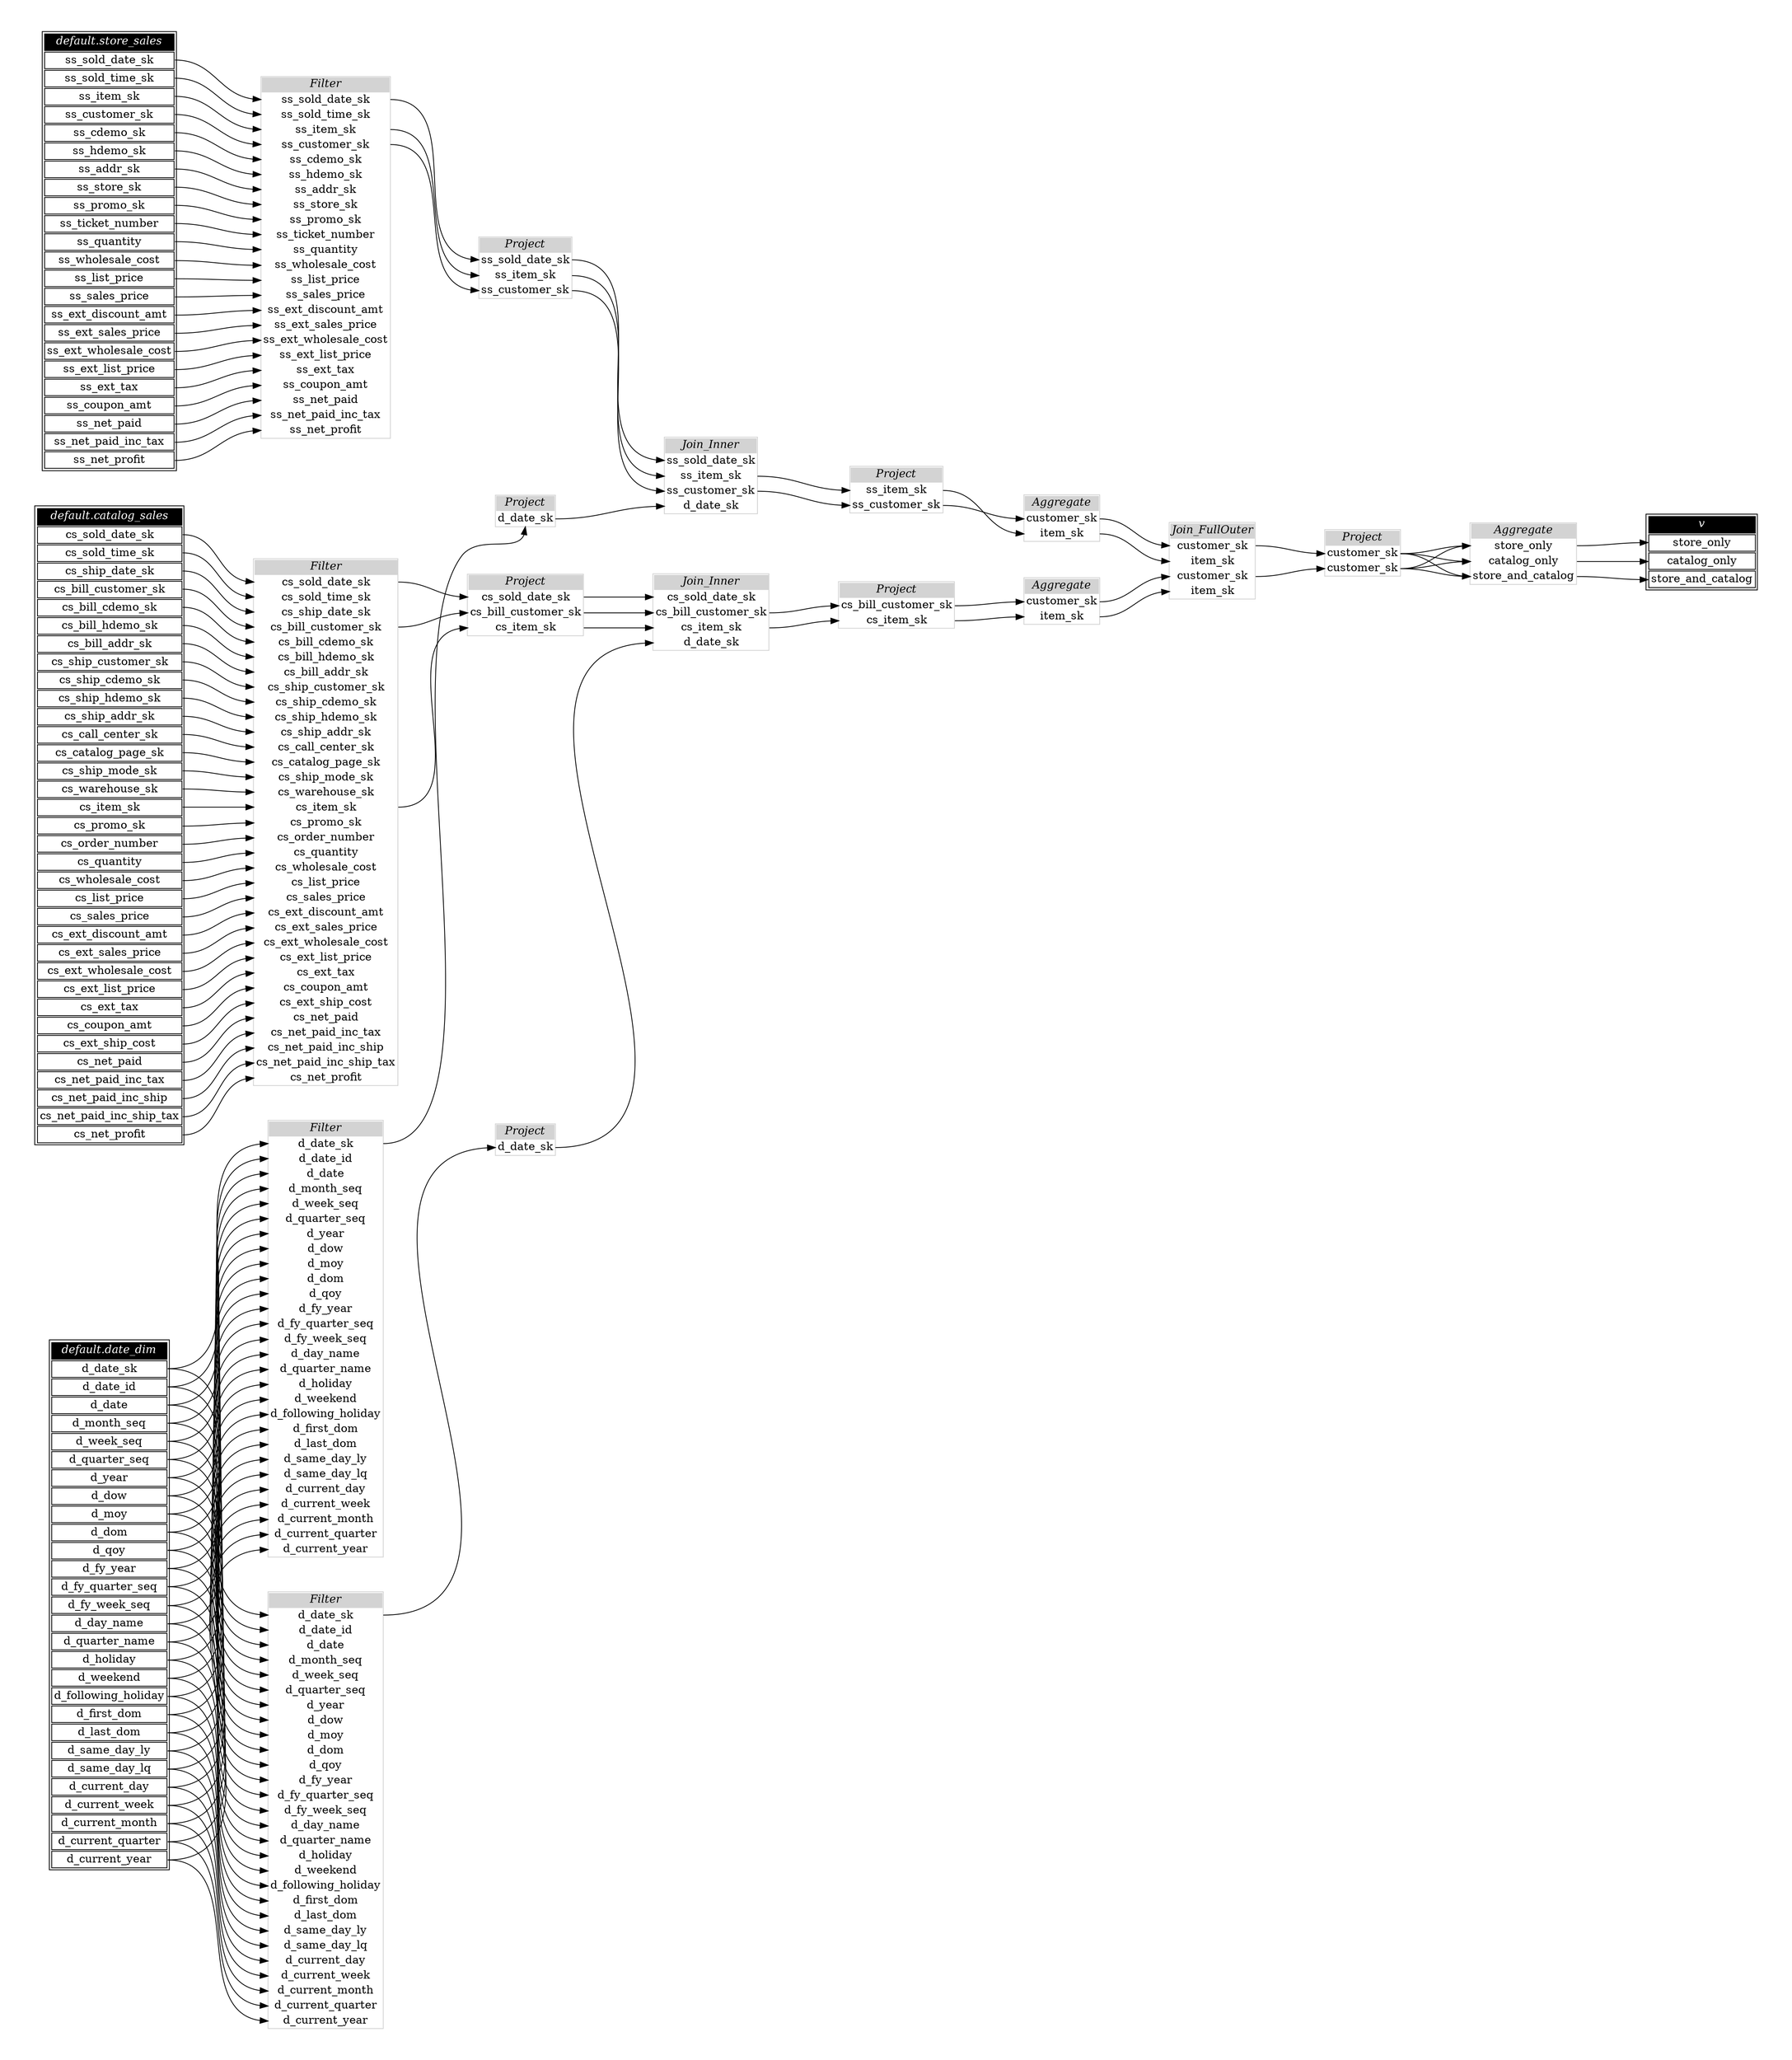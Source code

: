 // Automatically generated by TPCDSFlowTestSuite


digraph {
  graph [pad="0.5" nodesep="0.5" ranksep="1" fontname="Helvetica" rankdir=LR];
  node [shape=plaintext]

  
"Aggregate_2d2b690" [label=<
<table color="lightgray" border="1" cellborder="0" cellspacing="0">
  <tr><td bgcolor="lightgray" port="nodeName"><i>Aggregate</i></td></tr>
  <tr><td port="0">customer_sk</td></tr>
<tr><td port="1">item_sk</td></tr>
</table>>];
     

"Aggregate_968b175" [label=<
<table color="lightgray" border="1" cellborder="0" cellspacing="0">
  <tr><td bgcolor="lightgray" port="nodeName"><i>Aggregate</i></td></tr>
  <tr><td port="0">store_only</td></tr>
<tr><td port="1">catalog_only</td></tr>
<tr><td port="2">store_and_catalog</td></tr>
</table>>];
     

"Aggregate_d3f2460" [label=<
<table color="lightgray" border="1" cellborder="0" cellspacing="0">
  <tr><td bgcolor="lightgray" port="nodeName"><i>Aggregate</i></td></tr>
  <tr><td port="0">customer_sk</td></tr>
<tr><td port="1">item_sk</td></tr>
</table>>];
     

"Filter_1908d5c" [label=<
<table color="lightgray" border="1" cellborder="0" cellspacing="0">
  <tr><td bgcolor="lightgray" port="nodeName"><i>Filter</i></td></tr>
  <tr><td port="0">cs_sold_date_sk</td></tr>
<tr><td port="1">cs_sold_time_sk</td></tr>
<tr><td port="2">cs_ship_date_sk</td></tr>
<tr><td port="3">cs_bill_customer_sk</td></tr>
<tr><td port="4">cs_bill_cdemo_sk</td></tr>
<tr><td port="5">cs_bill_hdemo_sk</td></tr>
<tr><td port="6">cs_bill_addr_sk</td></tr>
<tr><td port="7">cs_ship_customer_sk</td></tr>
<tr><td port="8">cs_ship_cdemo_sk</td></tr>
<tr><td port="9">cs_ship_hdemo_sk</td></tr>
<tr><td port="10">cs_ship_addr_sk</td></tr>
<tr><td port="11">cs_call_center_sk</td></tr>
<tr><td port="12">cs_catalog_page_sk</td></tr>
<tr><td port="13">cs_ship_mode_sk</td></tr>
<tr><td port="14">cs_warehouse_sk</td></tr>
<tr><td port="15">cs_item_sk</td></tr>
<tr><td port="16">cs_promo_sk</td></tr>
<tr><td port="17">cs_order_number</td></tr>
<tr><td port="18">cs_quantity</td></tr>
<tr><td port="19">cs_wholesale_cost</td></tr>
<tr><td port="20">cs_list_price</td></tr>
<tr><td port="21">cs_sales_price</td></tr>
<tr><td port="22">cs_ext_discount_amt</td></tr>
<tr><td port="23">cs_ext_sales_price</td></tr>
<tr><td port="24">cs_ext_wholesale_cost</td></tr>
<tr><td port="25">cs_ext_list_price</td></tr>
<tr><td port="26">cs_ext_tax</td></tr>
<tr><td port="27">cs_coupon_amt</td></tr>
<tr><td port="28">cs_ext_ship_cost</td></tr>
<tr><td port="29">cs_net_paid</td></tr>
<tr><td port="30">cs_net_paid_inc_tax</td></tr>
<tr><td port="31">cs_net_paid_inc_ship</td></tr>
<tr><td port="32">cs_net_paid_inc_ship_tax</td></tr>
<tr><td port="33">cs_net_profit</td></tr>
</table>>];
     

"Filter_2c6fdaa" [label=<
<table color="lightgray" border="1" cellborder="0" cellspacing="0">
  <tr><td bgcolor="lightgray" port="nodeName"><i>Filter</i></td></tr>
  <tr><td port="0">ss_sold_date_sk</td></tr>
<tr><td port="1">ss_sold_time_sk</td></tr>
<tr><td port="2">ss_item_sk</td></tr>
<tr><td port="3">ss_customer_sk</td></tr>
<tr><td port="4">ss_cdemo_sk</td></tr>
<tr><td port="5">ss_hdemo_sk</td></tr>
<tr><td port="6">ss_addr_sk</td></tr>
<tr><td port="7">ss_store_sk</td></tr>
<tr><td port="8">ss_promo_sk</td></tr>
<tr><td port="9">ss_ticket_number</td></tr>
<tr><td port="10">ss_quantity</td></tr>
<tr><td port="11">ss_wholesale_cost</td></tr>
<tr><td port="12">ss_list_price</td></tr>
<tr><td port="13">ss_sales_price</td></tr>
<tr><td port="14">ss_ext_discount_amt</td></tr>
<tr><td port="15">ss_ext_sales_price</td></tr>
<tr><td port="16">ss_ext_wholesale_cost</td></tr>
<tr><td port="17">ss_ext_list_price</td></tr>
<tr><td port="18">ss_ext_tax</td></tr>
<tr><td port="19">ss_coupon_amt</td></tr>
<tr><td port="20">ss_net_paid</td></tr>
<tr><td port="21">ss_net_paid_inc_tax</td></tr>
<tr><td port="22">ss_net_profit</td></tr>
</table>>];
     

"Filter_90fcdea" [label=<
<table color="lightgray" border="1" cellborder="0" cellspacing="0">
  <tr><td bgcolor="lightgray" port="nodeName"><i>Filter</i></td></tr>
  <tr><td port="0">d_date_sk</td></tr>
<tr><td port="1">d_date_id</td></tr>
<tr><td port="2">d_date</td></tr>
<tr><td port="3">d_month_seq</td></tr>
<tr><td port="4">d_week_seq</td></tr>
<tr><td port="5">d_quarter_seq</td></tr>
<tr><td port="6">d_year</td></tr>
<tr><td port="7">d_dow</td></tr>
<tr><td port="8">d_moy</td></tr>
<tr><td port="9">d_dom</td></tr>
<tr><td port="10">d_qoy</td></tr>
<tr><td port="11">d_fy_year</td></tr>
<tr><td port="12">d_fy_quarter_seq</td></tr>
<tr><td port="13">d_fy_week_seq</td></tr>
<tr><td port="14">d_day_name</td></tr>
<tr><td port="15">d_quarter_name</td></tr>
<tr><td port="16">d_holiday</td></tr>
<tr><td port="17">d_weekend</td></tr>
<tr><td port="18">d_following_holiday</td></tr>
<tr><td port="19">d_first_dom</td></tr>
<tr><td port="20">d_last_dom</td></tr>
<tr><td port="21">d_same_day_ly</td></tr>
<tr><td port="22">d_same_day_lq</td></tr>
<tr><td port="23">d_current_day</td></tr>
<tr><td port="24">d_current_week</td></tr>
<tr><td port="25">d_current_month</td></tr>
<tr><td port="26">d_current_quarter</td></tr>
<tr><td port="27">d_current_year</td></tr>
</table>>];
     

"Filter_a1c9ef3" [label=<
<table color="lightgray" border="1" cellborder="0" cellspacing="0">
  <tr><td bgcolor="lightgray" port="nodeName"><i>Filter</i></td></tr>
  <tr><td port="0">d_date_sk</td></tr>
<tr><td port="1">d_date_id</td></tr>
<tr><td port="2">d_date</td></tr>
<tr><td port="3">d_month_seq</td></tr>
<tr><td port="4">d_week_seq</td></tr>
<tr><td port="5">d_quarter_seq</td></tr>
<tr><td port="6">d_year</td></tr>
<tr><td port="7">d_dow</td></tr>
<tr><td port="8">d_moy</td></tr>
<tr><td port="9">d_dom</td></tr>
<tr><td port="10">d_qoy</td></tr>
<tr><td port="11">d_fy_year</td></tr>
<tr><td port="12">d_fy_quarter_seq</td></tr>
<tr><td port="13">d_fy_week_seq</td></tr>
<tr><td port="14">d_day_name</td></tr>
<tr><td port="15">d_quarter_name</td></tr>
<tr><td port="16">d_holiday</td></tr>
<tr><td port="17">d_weekend</td></tr>
<tr><td port="18">d_following_holiday</td></tr>
<tr><td port="19">d_first_dom</td></tr>
<tr><td port="20">d_last_dom</td></tr>
<tr><td port="21">d_same_day_ly</td></tr>
<tr><td port="22">d_same_day_lq</td></tr>
<tr><td port="23">d_current_day</td></tr>
<tr><td port="24">d_current_week</td></tr>
<tr><td port="25">d_current_month</td></tr>
<tr><td port="26">d_current_quarter</td></tr>
<tr><td port="27">d_current_year</td></tr>
</table>>];
     

"Join_FullOuter_b3617ba" [label=<
<table color="lightgray" border="1" cellborder="0" cellspacing="0">
  <tr><td bgcolor="lightgray" port="nodeName"><i>Join_FullOuter</i></td></tr>
  <tr><td port="0">customer_sk</td></tr>
<tr><td port="1">item_sk</td></tr>
<tr><td port="2">customer_sk</td></tr>
<tr><td port="3">item_sk</td></tr>
</table>>];
     

"Join_Inner_12ca2c0" [label=<
<table color="lightgray" border="1" cellborder="0" cellspacing="0">
  <tr><td bgcolor="lightgray" port="nodeName"><i>Join_Inner</i></td></tr>
  <tr><td port="0">cs_sold_date_sk</td></tr>
<tr><td port="1">cs_bill_customer_sk</td></tr>
<tr><td port="2">cs_item_sk</td></tr>
<tr><td port="3">d_date_sk</td></tr>
</table>>];
     

"Join_Inner_984dea1" [label=<
<table color="lightgray" border="1" cellborder="0" cellspacing="0">
  <tr><td bgcolor="lightgray" port="nodeName"><i>Join_Inner</i></td></tr>
  <tr><td port="0">ss_sold_date_sk</td></tr>
<tr><td port="1">ss_item_sk</td></tr>
<tr><td port="2">ss_customer_sk</td></tr>
<tr><td port="3">d_date_sk</td></tr>
</table>>];
     

"Project_12d01d9" [label=<
<table color="lightgray" border="1" cellborder="0" cellspacing="0">
  <tr><td bgcolor="lightgray" port="nodeName"><i>Project</i></td></tr>
  <tr><td port="0">cs_bill_customer_sk</td></tr>
<tr><td port="1">cs_item_sk</td></tr>
</table>>];
     

"Project_42fabb3" [label=<
<table color="lightgray" border="1" cellborder="0" cellspacing="0">
  <tr><td bgcolor="lightgray" port="nodeName"><i>Project</i></td></tr>
  <tr><td port="0">d_date_sk</td></tr>
</table>>];
     

"Project_5ec2a11" [label=<
<table color="lightgray" border="1" cellborder="0" cellspacing="0">
  <tr><td bgcolor="lightgray" port="nodeName"><i>Project</i></td></tr>
  <tr><td port="0">cs_sold_date_sk</td></tr>
<tr><td port="1">cs_bill_customer_sk</td></tr>
<tr><td port="2">cs_item_sk</td></tr>
</table>>];
     

"Project_63dc852" [label=<
<table color="lightgray" border="1" cellborder="0" cellspacing="0">
  <tr><td bgcolor="lightgray" port="nodeName"><i>Project</i></td></tr>
  <tr><td port="0">ss_sold_date_sk</td></tr>
<tr><td port="1">ss_item_sk</td></tr>
<tr><td port="2">ss_customer_sk</td></tr>
</table>>];
     

"Project_6905efb" [label=<
<table color="lightgray" border="1" cellborder="0" cellspacing="0">
  <tr><td bgcolor="lightgray" port="nodeName"><i>Project</i></td></tr>
  <tr><td port="0">ss_item_sk</td></tr>
<tr><td port="1">ss_customer_sk</td></tr>
</table>>];
     

"Project_6d3cdd5" [label=<
<table color="lightgray" border="1" cellborder="0" cellspacing="0">
  <tr><td bgcolor="lightgray" port="nodeName"><i>Project</i></td></tr>
  <tr><td port="0">d_date_sk</td></tr>
</table>>];
     

"Project_a7d4fa5" [label=<
<table color="lightgray" border="1" cellborder="0" cellspacing="0">
  <tr><td bgcolor="lightgray" port="nodeName"><i>Project</i></td></tr>
  <tr><td port="0">customer_sk</td></tr>
<tr><td port="1">customer_sk</td></tr>
</table>>];
     

"default.catalog_sales" [color="black" label=<
<table>
  <tr><td bgcolor="black" port="nodeName"><i><font color="white">default.catalog_sales</font></i></td></tr>
  <tr><td port="0">cs_sold_date_sk</td></tr>
<tr><td port="1">cs_sold_time_sk</td></tr>
<tr><td port="2">cs_ship_date_sk</td></tr>
<tr><td port="3">cs_bill_customer_sk</td></tr>
<tr><td port="4">cs_bill_cdemo_sk</td></tr>
<tr><td port="5">cs_bill_hdemo_sk</td></tr>
<tr><td port="6">cs_bill_addr_sk</td></tr>
<tr><td port="7">cs_ship_customer_sk</td></tr>
<tr><td port="8">cs_ship_cdemo_sk</td></tr>
<tr><td port="9">cs_ship_hdemo_sk</td></tr>
<tr><td port="10">cs_ship_addr_sk</td></tr>
<tr><td port="11">cs_call_center_sk</td></tr>
<tr><td port="12">cs_catalog_page_sk</td></tr>
<tr><td port="13">cs_ship_mode_sk</td></tr>
<tr><td port="14">cs_warehouse_sk</td></tr>
<tr><td port="15">cs_item_sk</td></tr>
<tr><td port="16">cs_promo_sk</td></tr>
<tr><td port="17">cs_order_number</td></tr>
<tr><td port="18">cs_quantity</td></tr>
<tr><td port="19">cs_wholesale_cost</td></tr>
<tr><td port="20">cs_list_price</td></tr>
<tr><td port="21">cs_sales_price</td></tr>
<tr><td port="22">cs_ext_discount_amt</td></tr>
<tr><td port="23">cs_ext_sales_price</td></tr>
<tr><td port="24">cs_ext_wholesale_cost</td></tr>
<tr><td port="25">cs_ext_list_price</td></tr>
<tr><td port="26">cs_ext_tax</td></tr>
<tr><td port="27">cs_coupon_amt</td></tr>
<tr><td port="28">cs_ext_ship_cost</td></tr>
<tr><td port="29">cs_net_paid</td></tr>
<tr><td port="30">cs_net_paid_inc_tax</td></tr>
<tr><td port="31">cs_net_paid_inc_ship</td></tr>
<tr><td port="32">cs_net_paid_inc_ship_tax</td></tr>
<tr><td port="33">cs_net_profit</td></tr>
</table>>];
     

"default.date_dim" [color="black" label=<
<table>
  <tr><td bgcolor="black" port="nodeName"><i><font color="white">default.date_dim</font></i></td></tr>
  <tr><td port="0">d_date_sk</td></tr>
<tr><td port="1">d_date_id</td></tr>
<tr><td port="2">d_date</td></tr>
<tr><td port="3">d_month_seq</td></tr>
<tr><td port="4">d_week_seq</td></tr>
<tr><td port="5">d_quarter_seq</td></tr>
<tr><td port="6">d_year</td></tr>
<tr><td port="7">d_dow</td></tr>
<tr><td port="8">d_moy</td></tr>
<tr><td port="9">d_dom</td></tr>
<tr><td port="10">d_qoy</td></tr>
<tr><td port="11">d_fy_year</td></tr>
<tr><td port="12">d_fy_quarter_seq</td></tr>
<tr><td port="13">d_fy_week_seq</td></tr>
<tr><td port="14">d_day_name</td></tr>
<tr><td port="15">d_quarter_name</td></tr>
<tr><td port="16">d_holiday</td></tr>
<tr><td port="17">d_weekend</td></tr>
<tr><td port="18">d_following_holiday</td></tr>
<tr><td port="19">d_first_dom</td></tr>
<tr><td port="20">d_last_dom</td></tr>
<tr><td port="21">d_same_day_ly</td></tr>
<tr><td port="22">d_same_day_lq</td></tr>
<tr><td port="23">d_current_day</td></tr>
<tr><td port="24">d_current_week</td></tr>
<tr><td port="25">d_current_month</td></tr>
<tr><td port="26">d_current_quarter</td></tr>
<tr><td port="27">d_current_year</td></tr>
</table>>];
     

"default.store_sales" [color="black" label=<
<table>
  <tr><td bgcolor="black" port="nodeName"><i><font color="white">default.store_sales</font></i></td></tr>
  <tr><td port="0">ss_sold_date_sk</td></tr>
<tr><td port="1">ss_sold_time_sk</td></tr>
<tr><td port="2">ss_item_sk</td></tr>
<tr><td port="3">ss_customer_sk</td></tr>
<tr><td port="4">ss_cdemo_sk</td></tr>
<tr><td port="5">ss_hdemo_sk</td></tr>
<tr><td port="6">ss_addr_sk</td></tr>
<tr><td port="7">ss_store_sk</td></tr>
<tr><td port="8">ss_promo_sk</td></tr>
<tr><td port="9">ss_ticket_number</td></tr>
<tr><td port="10">ss_quantity</td></tr>
<tr><td port="11">ss_wholesale_cost</td></tr>
<tr><td port="12">ss_list_price</td></tr>
<tr><td port="13">ss_sales_price</td></tr>
<tr><td port="14">ss_ext_discount_amt</td></tr>
<tr><td port="15">ss_ext_sales_price</td></tr>
<tr><td port="16">ss_ext_wholesale_cost</td></tr>
<tr><td port="17">ss_ext_list_price</td></tr>
<tr><td port="18">ss_ext_tax</td></tr>
<tr><td port="19">ss_coupon_amt</td></tr>
<tr><td port="20">ss_net_paid</td></tr>
<tr><td port="21">ss_net_paid_inc_tax</td></tr>
<tr><td port="22">ss_net_profit</td></tr>
</table>>];
     

"v" [color="black" label=<
<table>
  <tr><td bgcolor="black" port="nodeName"><i><font color="white">v</font></i></td></tr>
  <tr><td port="0">store_only</td></tr>
<tr><td port="1">catalog_only</td></tr>
<tr><td port="2">store_and_catalog</td></tr>
</table>>];
     
  "Aggregate_2d2b690":0 -> "Join_FullOuter_b3617ba":2;
"Aggregate_2d2b690":1 -> "Join_FullOuter_b3617ba":3;
"Aggregate_968b175":0 -> "v":0;
"Aggregate_968b175":1 -> "v":1;
"Aggregate_968b175":2 -> "v":2;
"Aggregate_d3f2460":0 -> "Join_FullOuter_b3617ba":0;
"Aggregate_d3f2460":1 -> "Join_FullOuter_b3617ba":1;
"Filter_1908d5c":0 -> "Project_5ec2a11":0;
"Filter_1908d5c":15 -> "Project_5ec2a11":2;
"Filter_1908d5c":3 -> "Project_5ec2a11":1;
"Filter_2c6fdaa":0 -> "Project_63dc852":0;
"Filter_2c6fdaa":2 -> "Project_63dc852":1;
"Filter_2c6fdaa":3 -> "Project_63dc852":2;
"Filter_90fcdea":0 -> "Project_42fabb3":0;
"Filter_a1c9ef3":0 -> "Project_6d3cdd5":0;
"Join_FullOuter_b3617ba":0 -> "Project_a7d4fa5":0;
"Join_FullOuter_b3617ba":2 -> "Project_a7d4fa5":1;
"Join_Inner_12ca2c0":1 -> "Project_12d01d9":0;
"Join_Inner_12ca2c0":2 -> "Project_12d01d9":1;
"Join_Inner_984dea1":1 -> "Project_6905efb":0;
"Join_Inner_984dea1":2 -> "Project_6905efb":1;
"Project_12d01d9":0 -> "Aggregate_2d2b690":0;
"Project_12d01d9":1 -> "Aggregate_2d2b690":1;
"Project_42fabb3":0 -> "Join_Inner_984dea1":3;
"Project_5ec2a11":0 -> "Join_Inner_12ca2c0":0;
"Project_5ec2a11":1 -> "Join_Inner_12ca2c0":1;
"Project_5ec2a11":2 -> "Join_Inner_12ca2c0":2;
"Project_63dc852":0 -> "Join_Inner_984dea1":0;
"Project_63dc852":1 -> "Join_Inner_984dea1":1;
"Project_63dc852":2 -> "Join_Inner_984dea1":2;
"Project_6905efb":0 -> "Aggregate_d3f2460":1;
"Project_6905efb":1 -> "Aggregate_d3f2460":0;
"Project_6d3cdd5":0 -> "Join_Inner_12ca2c0":3;
"Project_a7d4fa5":0 -> "Aggregate_968b175":0;
"Project_a7d4fa5":0 -> "Aggregate_968b175":1;
"Project_a7d4fa5":0 -> "Aggregate_968b175":2;
"Project_a7d4fa5":1 -> "Aggregate_968b175":0;
"Project_a7d4fa5":1 -> "Aggregate_968b175":1;
"Project_a7d4fa5":1 -> "Aggregate_968b175":2;
"default.catalog_sales":0 -> "Filter_1908d5c":0;
"default.catalog_sales":1 -> "Filter_1908d5c":1;
"default.catalog_sales":10 -> "Filter_1908d5c":10;
"default.catalog_sales":11 -> "Filter_1908d5c":11;
"default.catalog_sales":12 -> "Filter_1908d5c":12;
"default.catalog_sales":13 -> "Filter_1908d5c":13;
"default.catalog_sales":14 -> "Filter_1908d5c":14;
"default.catalog_sales":15 -> "Filter_1908d5c":15;
"default.catalog_sales":16 -> "Filter_1908d5c":16;
"default.catalog_sales":17 -> "Filter_1908d5c":17;
"default.catalog_sales":18 -> "Filter_1908d5c":18;
"default.catalog_sales":19 -> "Filter_1908d5c":19;
"default.catalog_sales":2 -> "Filter_1908d5c":2;
"default.catalog_sales":20 -> "Filter_1908d5c":20;
"default.catalog_sales":21 -> "Filter_1908d5c":21;
"default.catalog_sales":22 -> "Filter_1908d5c":22;
"default.catalog_sales":23 -> "Filter_1908d5c":23;
"default.catalog_sales":24 -> "Filter_1908d5c":24;
"default.catalog_sales":25 -> "Filter_1908d5c":25;
"default.catalog_sales":26 -> "Filter_1908d5c":26;
"default.catalog_sales":27 -> "Filter_1908d5c":27;
"default.catalog_sales":28 -> "Filter_1908d5c":28;
"default.catalog_sales":29 -> "Filter_1908d5c":29;
"default.catalog_sales":3 -> "Filter_1908d5c":3;
"default.catalog_sales":30 -> "Filter_1908d5c":30;
"default.catalog_sales":31 -> "Filter_1908d5c":31;
"default.catalog_sales":32 -> "Filter_1908d5c":32;
"default.catalog_sales":33 -> "Filter_1908d5c":33;
"default.catalog_sales":4 -> "Filter_1908d5c":4;
"default.catalog_sales":5 -> "Filter_1908d5c":5;
"default.catalog_sales":6 -> "Filter_1908d5c":6;
"default.catalog_sales":7 -> "Filter_1908d5c":7;
"default.catalog_sales":8 -> "Filter_1908d5c":8;
"default.catalog_sales":9 -> "Filter_1908d5c":9;
"default.date_dim":0 -> "Filter_90fcdea":0;
"default.date_dim":0 -> "Filter_a1c9ef3":0;
"default.date_dim":1 -> "Filter_90fcdea":1;
"default.date_dim":1 -> "Filter_a1c9ef3":1;
"default.date_dim":10 -> "Filter_90fcdea":10;
"default.date_dim":10 -> "Filter_a1c9ef3":10;
"default.date_dim":11 -> "Filter_90fcdea":11;
"default.date_dim":11 -> "Filter_a1c9ef3":11;
"default.date_dim":12 -> "Filter_90fcdea":12;
"default.date_dim":12 -> "Filter_a1c9ef3":12;
"default.date_dim":13 -> "Filter_90fcdea":13;
"default.date_dim":13 -> "Filter_a1c9ef3":13;
"default.date_dim":14 -> "Filter_90fcdea":14;
"default.date_dim":14 -> "Filter_a1c9ef3":14;
"default.date_dim":15 -> "Filter_90fcdea":15;
"default.date_dim":15 -> "Filter_a1c9ef3":15;
"default.date_dim":16 -> "Filter_90fcdea":16;
"default.date_dim":16 -> "Filter_a1c9ef3":16;
"default.date_dim":17 -> "Filter_90fcdea":17;
"default.date_dim":17 -> "Filter_a1c9ef3":17;
"default.date_dim":18 -> "Filter_90fcdea":18;
"default.date_dim":18 -> "Filter_a1c9ef3":18;
"default.date_dim":19 -> "Filter_90fcdea":19;
"default.date_dim":19 -> "Filter_a1c9ef3":19;
"default.date_dim":2 -> "Filter_90fcdea":2;
"default.date_dim":2 -> "Filter_a1c9ef3":2;
"default.date_dim":20 -> "Filter_90fcdea":20;
"default.date_dim":20 -> "Filter_a1c9ef3":20;
"default.date_dim":21 -> "Filter_90fcdea":21;
"default.date_dim":21 -> "Filter_a1c9ef3":21;
"default.date_dim":22 -> "Filter_90fcdea":22;
"default.date_dim":22 -> "Filter_a1c9ef3":22;
"default.date_dim":23 -> "Filter_90fcdea":23;
"default.date_dim":23 -> "Filter_a1c9ef3":23;
"default.date_dim":24 -> "Filter_90fcdea":24;
"default.date_dim":24 -> "Filter_a1c9ef3":24;
"default.date_dim":25 -> "Filter_90fcdea":25;
"default.date_dim":25 -> "Filter_a1c9ef3":25;
"default.date_dim":26 -> "Filter_90fcdea":26;
"default.date_dim":26 -> "Filter_a1c9ef3":26;
"default.date_dim":27 -> "Filter_90fcdea":27;
"default.date_dim":27 -> "Filter_a1c9ef3":27;
"default.date_dim":3 -> "Filter_90fcdea":3;
"default.date_dim":3 -> "Filter_a1c9ef3":3;
"default.date_dim":4 -> "Filter_90fcdea":4;
"default.date_dim":4 -> "Filter_a1c9ef3":4;
"default.date_dim":5 -> "Filter_90fcdea":5;
"default.date_dim":5 -> "Filter_a1c9ef3":5;
"default.date_dim":6 -> "Filter_90fcdea":6;
"default.date_dim":6 -> "Filter_a1c9ef3":6;
"default.date_dim":7 -> "Filter_90fcdea":7;
"default.date_dim":7 -> "Filter_a1c9ef3":7;
"default.date_dim":8 -> "Filter_90fcdea":8;
"default.date_dim":8 -> "Filter_a1c9ef3":8;
"default.date_dim":9 -> "Filter_90fcdea":9;
"default.date_dim":9 -> "Filter_a1c9ef3":9;
"default.store_sales":0 -> "Filter_2c6fdaa":0;
"default.store_sales":1 -> "Filter_2c6fdaa":1;
"default.store_sales":10 -> "Filter_2c6fdaa":10;
"default.store_sales":11 -> "Filter_2c6fdaa":11;
"default.store_sales":12 -> "Filter_2c6fdaa":12;
"default.store_sales":13 -> "Filter_2c6fdaa":13;
"default.store_sales":14 -> "Filter_2c6fdaa":14;
"default.store_sales":15 -> "Filter_2c6fdaa":15;
"default.store_sales":16 -> "Filter_2c6fdaa":16;
"default.store_sales":17 -> "Filter_2c6fdaa":17;
"default.store_sales":18 -> "Filter_2c6fdaa":18;
"default.store_sales":19 -> "Filter_2c6fdaa":19;
"default.store_sales":2 -> "Filter_2c6fdaa":2;
"default.store_sales":20 -> "Filter_2c6fdaa":20;
"default.store_sales":21 -> "Filter_2c6fdaa":21;
"default.store_sales":22 -> "Filter_2c6fdaa":22;
"default.store_sales":3 -> "Filter_2c6fdaa":3;
"default.store_sales":4 -> "Filter_2c6fdaa":4;
"default.store_sales":5 -> "Filter_2c6fdaa":5;
"default.store_sales":6 -> "Filter_2c6fdaa":6;
"default.store_sales":7 -> "Filter_2c6fdaa":7;
"default.store_sales":8 -> "Filter_2c6fdaa":8;
"default.store_sales":9 -> "Filter_2c6fdaa":9;
}
       